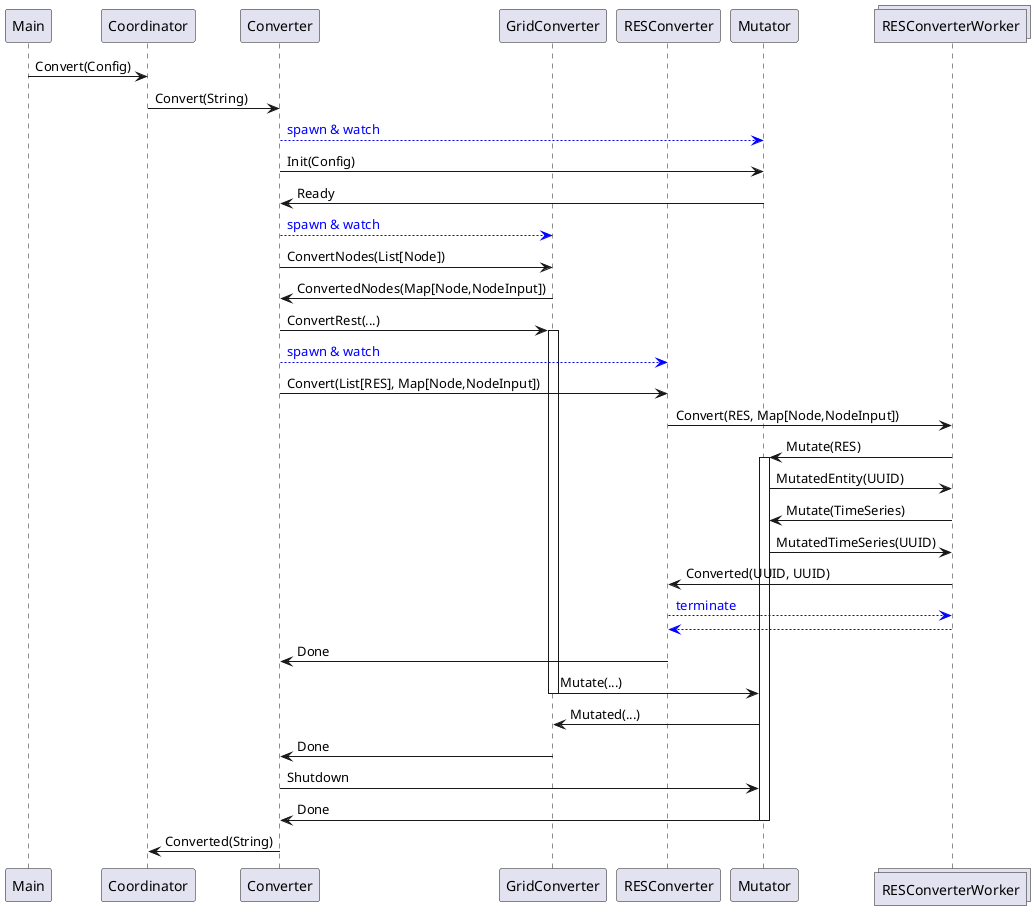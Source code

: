 @startuml

participant Main
participant Coordinator
participant Converter
participant GridConverter
participant RESConverter
participant Mutator
collections RESConverterWorker

Main -> Coordinator: Convert(Config)
Coordinator -> Converter: Convert(String)
Converter --[#blue]> Mutator: <font color=blue>spawn & watch</font>
Converter -> Mutator: Init(Config)
Converter <- Mutator: Ready
Converter --[#blue]> GridConverter: <font color=blue>spawn & watch</font>
Converter -> GridConverter: ConvertNodes(List[Node])
Converter <- GridConverter: ConvertedNodes(Map[Node,NodeInput])

Converter -> GridConverter: ConvertRest(...)
activate GridConverter

Converter --[#blue]> RESConverter: <font color=blue>spawn & watch</font>
Converter -> RESConverter: Convert(List[RES], Map[Node,NodeInput])
RESConverter -> RESConverterWorker: Convert(RES, Map[Node,NodeInput])
RESConverterWorker -> Mutator: Mutate(RES)
activate Mutator
RESConverterWorker <- Mutator: MutatedEntity(UUID)
RESConverterWorker -> Mutator: Mutate(TimeSeries)
RESConverterWorker <- Mutator: MutatedTimeSeries(UUID)
RESConverter <- RESConverterWorker: Converted(UUID, UUID)
RESConverter --[#blue]> RESConverterWorker: <font color=blue>terminate</font>
RESConverter <--[#blue] RESConverterWorker
Converter <- RESConverter: Done

GridConverter -> Mutator: Mutate(...)
deactivate GridConverter
GridConverter <- Mutator: Mutated(...)
Converter <- GridConverter: Done

Converter -> Mutator: Shutdown
Converter <- Mutator: Done
deactivate Mutator

Coordinator <- Converter: Converted(String)
@enduml
